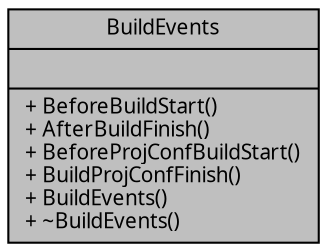 digraph "BuildEvents"
{
 // INTERACTIVE_SVG=YES
  edge [fontname="Verdana",fontsize="10",labelfontname="Verdana",labelfontsize="10"];
  node [fontname="Verdana",fontsize="10",shape=record];
  Node1 [label="{BuildEvents\n||+ BeforeBuildStart()\l+ AfterBuildFinish()\l+ BeforeProjConfBuildStart()\l+ BuildProjConfFinish()\l+ BuildEvents()\l+ ~BuildEvents()\l}",height=0.2,width=0.4,color="black", fillcolor="grey75", style="filled", fontcolor="black"];
}
